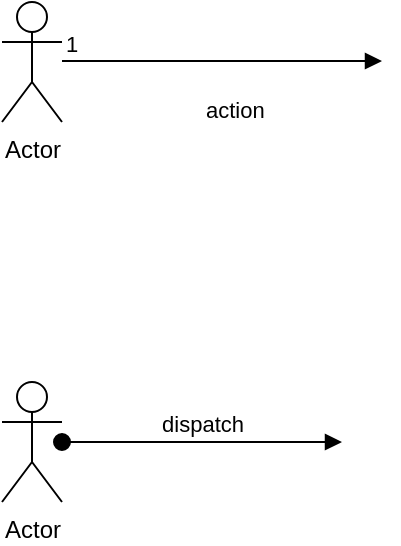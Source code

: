<mxfile version="24.8.0">
  <diagram name="第 1 页" id="WVw8Q4G77uvkrZPqnlE3">
    <mxGraphModel dx="1242" dy="785" grid="1" gridSize="10" guides="1" tooltips="1" connect="1" arrows="1" fold="1" page="1" pageScale="1" pageWidth="827" pageHeight="1169" math="0" shadow="0">
      <root>
        <mxCell id="0" />
        <mxCell id="1" parent="0" />
        <mxCell id="OqPWKGwuUzFNJDayVr7A-1" value="Actor" style="shape=umlActor;verticalLabelPosition=bottom;verticalAlign=top;html=1;" vertex="1" parent="1">
          <mxGeometry x="90" y="260" width="30" height="60" as="geometry" />
        </mxCell>
        <mxCell id="OqPWKGwuUzFNJDayVr7A-2" value="Actor" style="shape=umlActor;verticalLabelPosition=bottom;verticalAlign=top;html=1;" vertex="1" parent="1">
          <mxGeometry x="90" y="450" width="30" height="60" as="geometry" />
        </mxCell>
        <mxCell id="OqPWKGwuUzFNJDayVr7A-3" value="action" style="endArrow=block;endFill=1;html=1;edgeStyle=orthogonalEdgeStyle;align=left;verticalAlign=top;rounded=0;" edge="1" parent="1">
          <mxGeometry x="-0.125" y="-10" relative="1" as="geometry">
            <mxPoint x="120" y="289.5" as="sourcePoint" />
            <mxPoint x="280" y="289.5" as="targetPoint" />
            <mxPoint y="1" as="offset" />
          </mxGeometry>
        </mxCell>
        <mxCell id="OqPWKGwuUzFNJDayVr7A-4" value="1" style="edgeLabel;resizable=0;html=1;align=left;verticalAlign=bottom;" connectable="0" vertex="1" parent="OqPWKGwuUzFNJDayVr7A-3">
          <mxGeometry x="-1" relative="1" as="geometry" />
        </mxCell>
        <mxCell id="OqPWKGwuUzFNJDayVr7A-10" value="dispatch" style="html=1;verticalAlign=bottom;startArrow=oval;startFill=1;endArrow=block;startSize=8;curved=0;rounded=0;" edge="1" parent="1">
          <mxGeometry width="60" relative="1" as="geometry">
            <mxPoint x="120" y="480" as="sourcePoint" />
            <mxPoint x="260" y="480" as="targetPoint" />
          </mxGeometry>
        </mxCell>
      </root>
    </mxGraphModel>
  </diagram>
</mxfile>
